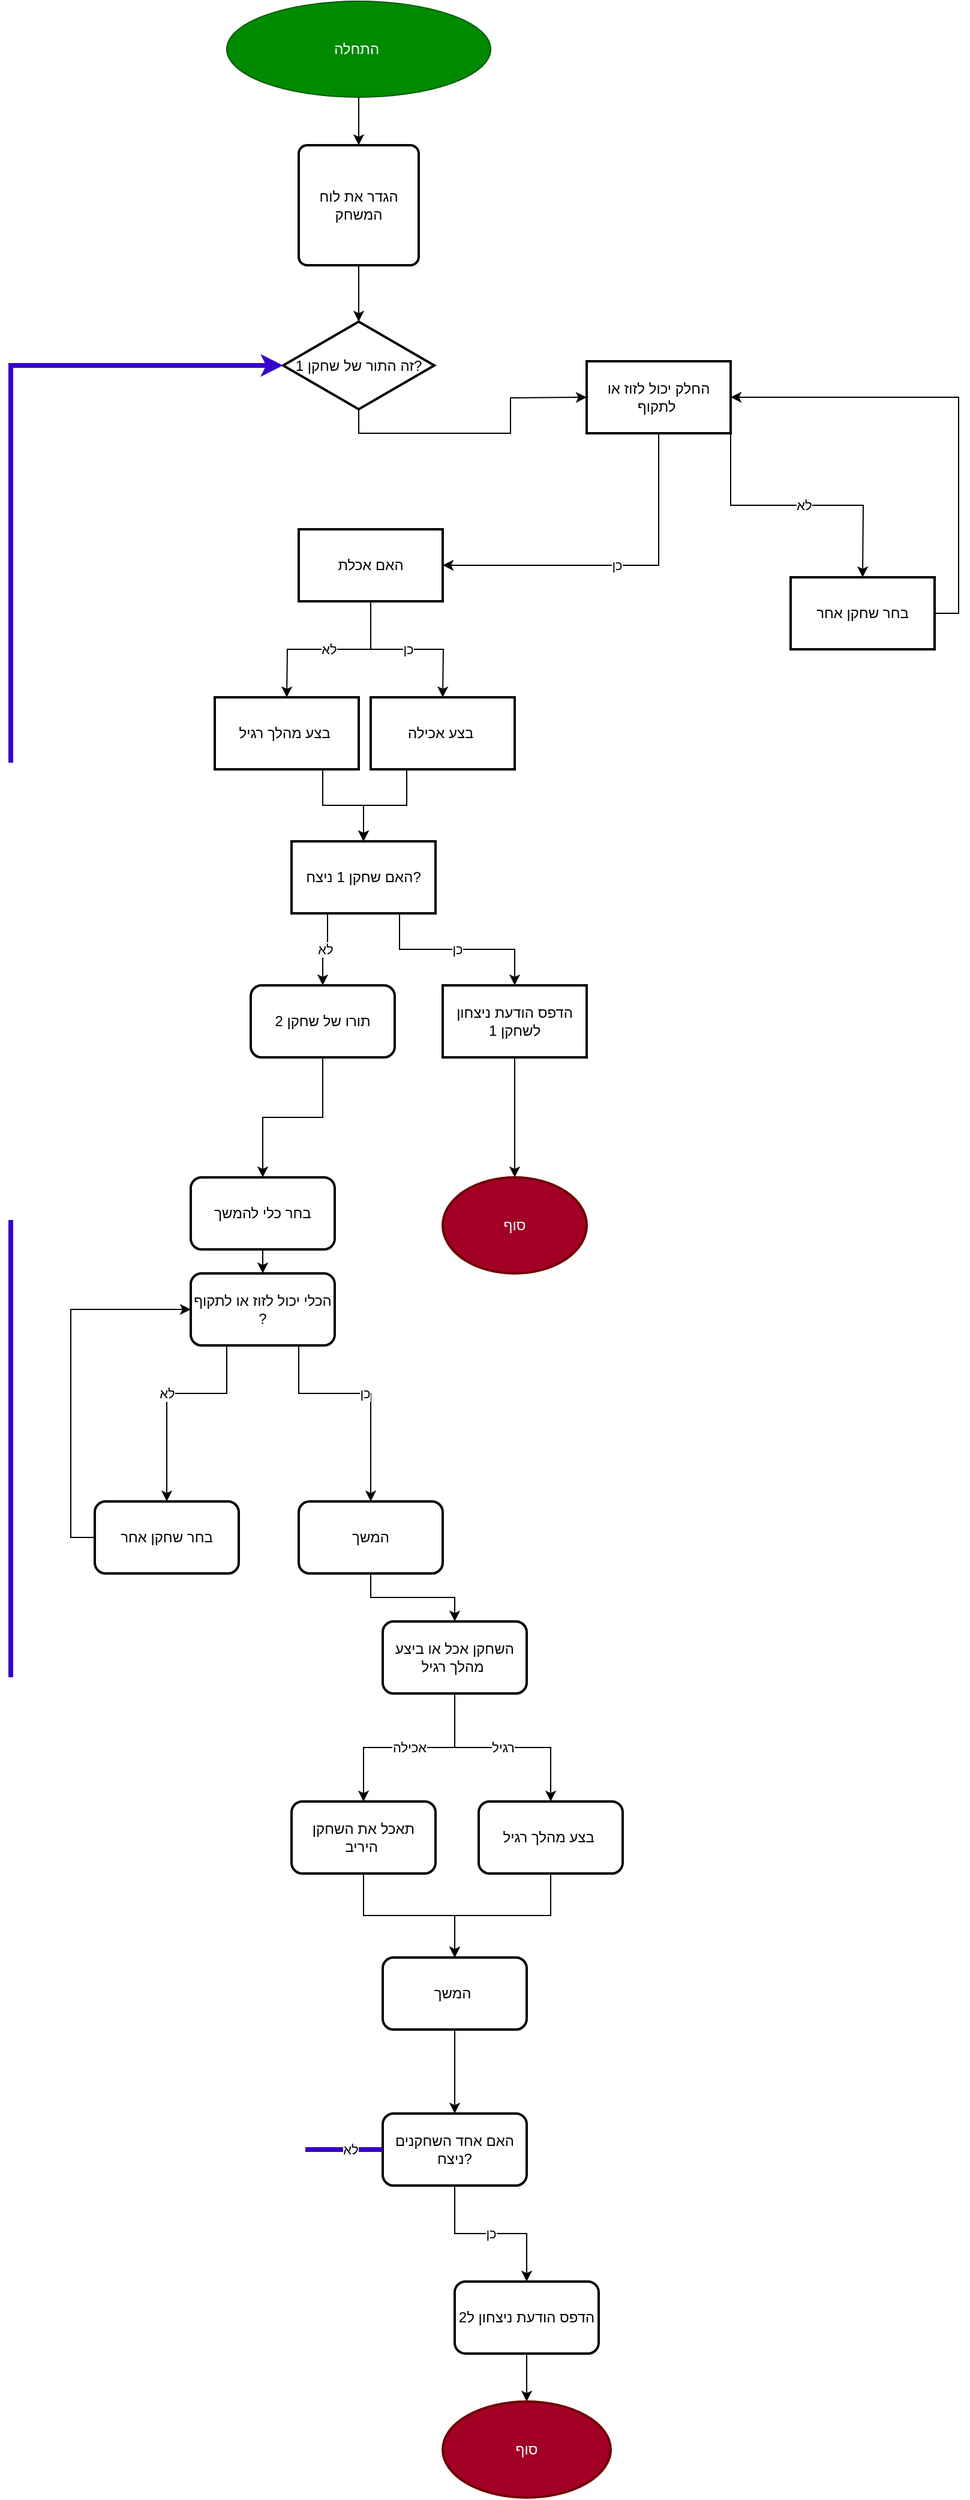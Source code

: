 <mxfile version="21.3.2" type="github">
  <diagram id="C5RBs43oDa-KdzZeNtuy" name="Page-1">
    <mxGraphModel dx="1920" dy="1056" grid="1" gridSize="10" guides="1" tooltips="1" connect="1" arrows="1" fold="1" page="1" pageScale="1" pageWidth="827" pageHeight="1169" math="0" shadow="0">
      <root>
        <mxCell id="WIyWlLk6GJQsqaUBKTNV-0" />
        <mxCell id="WIyWlLk6GJQsqaUBKTNV-1" parent="WIyWlLk6GJQsqaUBKTNV-0" />
        <mxCell id="cDAYfYiGvi2COIqTTSTw-47" style="edgeStyle=orthogonalEdgeStyle;rounded=0;orthogonalLoop=1;jettySize=auto;html=1;entryX=0.5;entryY=0;entryDx=0;entryDy=0;" edge="1" parent="WIyWlLk6GJQsqaUBKTNV-1" source="cDAYfYiGvi2COIqTTSTw-45" target="cDAYfYiGvi2COIqTTSTw-46">
          <mxGeometry relative="1" as="geometry" />
        </mxCell>
        <mxCell id="cDAYfYiGvi2COIqTTSTw-45" value="התחלה&amp;nbsp;" style="ellipse;whiteSpace=wrap;html=1;fillColor=#008a00;fontColor=#ffffff;strokeColor=#005700;" vertex="1" parent="WIyWlLk6GJQsqaUBKTNV-1">
          <mxGeometry x="240" y="20" width="220" height="80" as="geometry" />
        </mxCell>
        <mxCell id="cDAYfYiGvi2COIqTTSTw-51" style="edgeStyle=orthogonalEdgeStyle;rounded=0;orthogonalLoop=1;jettySize=auto;html=1;exitX=0.5;exitY=1;exitDx=0;exitDy=0;entryX=0.5;entryY=0;entryDx=0;entryDy=0;entryPerimeter=0;" edge="1" parent="WIyWlLk6GJQsqaUBKTNV-1" source="cDAYfYiGvi2COIqTTSTw-46" target="cDAYfYiGvi2COIqTTSTw-48">
          <mxGeometry relative="1" as="geometry" />
        </mxCell>
        <mxCell id="cDAYfYiGvi2COIqTTSTw-46" value="הגדר את לוח המשחק" style="rounded=1;whiteSpace=wrap;html=1;absoluteArcSize=1;arcSize=14;strokeWidth=2;" vertex="1" parent="WIyWlLk6GJQsqaUBKTNV-1">
          <mxGeometry x="300" y="140" width="100" height="100" as="geometry" />
        </mxCell>
        <mxCell id="cDAYfYiGvi2COIqTTSTw-150" style="edgeStyle=orthogonalEdgeStyle;rounded=0;orthogonalLoop=1;jettySize=auto;html=1;exitX=0.5;exitY=1;exitDx=0;exitDy=0;exitPerimeter=0;" edge="1" parent="WIyWlLk6GJQsqaUBKTNV-1" source="cDAYfYiGvi2COIqTTSTw-48">
          <mxGeometry relative="1" as="geometry">
            <mxPoint x="540" y="350" as="targetPoint" />
          </mxGeometry>
        </mxCell>
        <mxCell id="cDAYfYiGvi2COIqTTSTw-48" value="זה התור של שחקן 1?" style="strokeWidth=2;html=1;shape=mxgraph.flowchart.decision;whiteSpace=wrap;" vertex="1" parent="WIyWlLk6GJQsqaUBKTNV-1">
          <mxGeometry x="287" y="287" width="126" height="73" as="geometry" />
        </mxCell>
        <mxCell id="cDAYfYiGvi2COIqTTSTw-75" value="כן" style="edgeStyle=orthogonalEdgeStyle;rounded=0;orthogonalLoop=1;jettySize=auto;html=1;exitX=0.5;exitY=1;exitDx=0;exitDy=0;" edge="1" parent="WIyWlLk6GJQsqaUBKTNV-1" source="cDAYfYiGvi2COIqTTSTw-73">
          <mxGeometry relative="1" as="geometry">
            <mxPoint x="420" y="600" as="targetPoint" />
          </mxGeometry>
        </mxCell>
        <mxCell id="cDAYfYiGvi2COIqTTSTw-76" value="לא" style="edgeStyle=orthogonalEdgeStyle;rounded=0;orthogonalLoop=1;jettySize=auto;html=1;exitX=0.5;exitY=1;exitDx=0;exitDy=0;" edge="1" parent="WIyWlLk6GJQsqaUBKTNV-1" source="cDAYfYiGvi2COIqTTSTw-73">
          <mxGeometry relative="1" as="geometry">
            <mxPoint x="290" y="600" as="targetPoint" />
          </mxGeometry>
        </mxCell>
        <mxCell id="cDAYfYiGvi2COIqTTSTw-73" value="האם אכלת" style="whiteSpace=wrap;html=1;strokeWidth=2;" vertex="1" parent="WIyWlLk6GJQsqaUBKTNV-1">
          <mxGeometry x="300" y="460" width="120" height="60" as="geometry" />
        </mxCell>
        <mxCell id="cDAYfYiGvi2COIqTTSTw-85" value="" style="edgeStyle=orthogonalEdgeStyle;rounded=0;orthogonalLoop=1;jettySize=auto;html=1;" edge="1" parent="WIyWlLk6GJQsqaUBKTNV-1" target="cDAYfYiGvi2COIqTTSTw-84">
          <mxGeometry relative="1" as="geometry">
            <mxPoint x="290" y="660" as="sourcePoint" />
          </mxGeometry>
        </mxCell>
        <mxCell id="cDAYfYiGvi2COIqTTSTw-83" value="" style="edgeStyle=orthogonalEdgeStyle;rounded=0;orthogonalLoop=1;jettySize=auto;html=1;" edge="1" parent="WIyWlLk6GJQsqaUBKTNV-1" target="cDAYfYiGvi2COIqTTSTw-82">
          <mxGeometry relative="1" as="geometry">
            <mxPoint x="430" y="660" as="sourcePoint" />
          </mxGeometry>
        </mxCell>
        <mxCell id="cDAYfYiGvi2COIqTTSTw-87" style="edgeStyle=orthogonalEdgeStyle;rounded=0;orthogonalLoop=1;jettySize=auto;html=1;exitX=0.25;exitY=1;exitDx=0;exitDy=0;entryX=0.5;entryY=0;entryDx=0;entryDy=0;" edge="1" parent="WIyWlLk6GJQsqaUBKTNV-1" source="cDAYfYiGvi2COIqTTSTw-82" target="cDAYfYiGvi2COIqTTSTw-88">
          <mxGeometry relative="1" as="geometry">
            <mxPoint x="360" y="850" as="targetPoint" />
          </mxGeometry>
        </mxCell>
        <mxCell id="cDAYfYiGvi2COIqTTSTw-82" value="בצע אכילה&amp;nbsp;" style="whiteSpace=wrap;html=1;strokeWidth=2;" vertex="1" parent="WIyWlLk6GJQsqaUBKTNV-1">
          <mxGeometry x="360" y="600" width="120" height="60" as="geometry" />
        </mxCell>
        <mxCell id="cDAYfYiGvi2COIqTTSTw-84" value="בצע מהלך רגיל&amp;nbsp;" style="whiteSpace=wrap;html=1;strokeWidth=2;" vertex="1" parent="WIyWlLk6GJQsqaUBKTNV-1">
          <mxGeometry x="230" y="600" width="120" height="60" as="geometry" />
        </mxCell>
        <mxCell id="cDAYfYiGvi2COIqTTSTw-90" value="כן" style="edgeStyle=orthogonalEdgeStyle;rounded=0;orthogonalLoop=1;jettySize=auto;html=1;exitX=0.75;exitY=1;exitDx=0;exitDy=0;entryX=0.5;entryY=0;entryDx=0;entryDy=0;" edge="1" parent="WIyWlLk6GJQsqaUBKTNV-1" source="cDAYfYiGvi2COIqTTSTw-88" target="cDAYfYiGvi2COIqTTSTw-98">
          <mxGeometry relative="1" as="geometry">
            <mxPoint x="460" y="970" as="targetPoint" />
          </mxGeometry>
        </mxCell>
        <mxCell id="cDAYfYiGvi2COIqTTSTw-91" value="לא" style="edgeStyle=orthogonalEdgeStyle;rounded=0;orthogonalLoop=1;jettySize=auto;html=1;exitX=0.25;exitY=1;exitDx=0;exitDy=0;entryX=0.5;entryY=0;entryDx=0;entryDy=0;" edge="1" parent="WIyWlLk6GJQsqaUBKTNV-1" source="cDAYfYiGvi2COIqTTSTw-88" target="cDAYfYiGvi2COIqTTSTw-96">
          <mxGeometry relative="1" as="geometry">
            <mxPoint x="300" y="970" as="targetPoint" />
          </mxGeometry>
        </mxCell>
        <mxCell id="cDAYfYiGvi2COIqTTSTw-101" value="" style="edgeStyle=orthogonalEdgeStyle;rounded=0;orthogonalLoop=1;jettySize=auto;html=1;" edge="1" parent="WIyWlLk6GJQsqaUBKTNV-1" source="cDAYfYiGvi2COIqTTSTw-96" target="cDAYfYiGvi2COIqTTSTw-100">
          <mxGeometry relative="1" as="geometry" />
        </mxCell>
        <mxCell id="cDAYfYiGvi2COIqTTSTw-96" value="תורו של שחקן 2" style="rounded=1;whiteSpace=wrap;html=1;strokeWidth=2;" vertex="1" parent="WIyWlLk6GJQsqaUBKTNV-1">
          <mxGeometry x="260" y="840" width="120" height="60" as="geometry" />
        </mxCell>
        <mxCell id="cDAYfYiGvi2COIqTTSTw-148" value="" style="edgeStyle=orthogonalEdgeStyle;rounded=0;orthogonalLoop=1;jettySize=auto;html=1;" edge="1" parent="WIyWlLk6GJQsqaUBKTNV-1" source="cDAYfYiGvi2COIqTTSTw-98" target="cDAYfYiGvi2COIqTTSTw-147">
          <mxGeometry relative="1" as="geometry" />
        </mxCell>
        <mxCell id="cDAYfYiGvi2COIqTTSTw-98" value="הדפס הודעת ניצחון לשחקן 1" style="whiteSpace=wrap;html=1;strokeWidth=2;" vertex="1" parent="WIyWlLk6GJQsqaUBKTNV-1">
          <mxGeometry x="420" y="840" width="120" height="60" as="geometry" />
        </mxCell>
        <mxCell id="cDAYfYiGvi2COIqTTSTw-103" value="" style="edgeStyle=orthogonalEdgeStyle;rounded=0;orthogonalLoop=1;jettySize=auto;html=1;" edge="1" parent="WIyWlLk6GJQsqaUBKTNV-1" source="cDAYfYiGvi2COIqTTSTw-100" target="cDAYfYiGvi2COIqTTSTw-102">
          <mxGeometry relative="1" as="geometry" />
        </mxCell>
        <mxCell id="cDAYfYiGvi2COIqTTSTw-100" value="בחר כלי להמשך" style="whiteSpace=wrap;html=1;rounded=1;strokeWidth=2;" vertex="1" parent="WIyWlLk6GJQsqaUBKTNV-1">
          <mxGeometry x="210" y="1000" width="120" height="60" as="geometry" />
        </mxCell>
        <mxCell id="cDAYfYiGvi2COIqTTSTw-104" value="כן" style="edgeStyle=orthogonalEdgeStyle;rounded=0;orthogonalLoop=1;jettySize=auto;html=1;exitX=0.75;exitY=1;exitDx=0;exitDy=0;entryX=0.5;entryY=0;entryDx=0;entryDy=0;" edge="1" parent="WIyWlLk6GJQsqaUBKTNV-1" source="cDAYfYiGvi2COIqTTSTw-102" target="cDAYfYiGvi2COIqTTSTw-112">
          <mxGeometry relative="1" as="geometry">
            <mxPoint x="630" y="1500" as="targetPoint" />
            <Array as="points">
              <mxPoint x="300" y="1180" />
              <mxPoint x="360" y="1180" />
            </Array>
          </mxGeometry>
        </mxCell>
        <mxCell id="cDAYfYiGvi2COIqTTSTw-105" value="לא" style="edgeStyle=orthogonalEdgeStyle;rounded=0;orthogonalLoop=1;jettySize=auto;html=1;exitX=0.25;exitY=1;exitDx=0;exitDy=0;entryX=0.5;entryY=0;entryDx=0;entryDy=0;" edge="1" parent="WIyWlLk6GJQsqaUBKTNV-1" source="cDAYfYiGvi2COIqTTSTw-102" target="cDAYfYiGvi2COIqTTSTw-110">
          <mxGeometry relative="1" as="geometry">
            <mxPoint x="330" y="1550" as="targetPoint" />
            <Array as="points">
              <mxPoint x="240" y="1180" />
              <mxPoint x="190" y="1180" />
            </Array>
          </mxGeometry>
        </mxCell>
        <mxCell id="cDAYfYiGvi2COIqTTSTw-102" value="הכלי יכול לזוז או לתקוף ?" style="whiteSpace=wrap;html=1;rounded=1;strokeWidth=2;" vertex="1" parent="WIyWlLk6GJQsqaUBKTNV-1">
          <mxGeometry x="210" y="1080" width="120" height="60" as="geometry" />
        </mxCell>
        <mxCell id="cDAYfYiGvi2COIqTTSTw-164" style="edgeStyle=orthogonalEdgeStyle;rounded=0;orthogonalLoop=1;jettySize=auto;html=1;exitX=0;exitY=0.5;exitDx=0;exitDy=0;entryX=0;entryY=0.5;entryDx=0;entryDy=0;" edge="1" parent="WIyWlLk6GJQsqaUBKTNV-1" source="cDAYfYiGvi2COIqTTSTw-110" target="cDAYfYiGvi2COIqTTSTw-102">
          <mxGeometry relative="1" as="geometry" />
        </mxCell>
        <mxCell id="cDAYfYiGvi2COIqTTSTw-110" value="בחר שחקן אחר" style="whiteSpace=wrap;html=1;rounded=1;strokeWidth=2;" vertex="1" parent="WIyWlLk6GJQsqaUBKTNV-1">
          <mxGeometry x="130" y="1270" width="120" height="60" as="geometry" />
        </mxCell>
        <mxCell id="cDAYfYiGvi2COIqTTSTw-116" value="" style="edgeStyle=orthogonalEdgeStyle;rounded=0;orthogonalLoop=1;jettySize=auto;html=1;" edge="1" parent="WIyWlLk6GJQsqaUBKTNV-1" source="cDAYfYiGvi2COIqTTSTw-112" target="cDAYfYiGvi2COIqTTSTw-115">
          <mxGeometry relative="1" as="geometry" />
        </mxCell>
        <mxCell id="cDAYfYiGvi2COIqTTSTw-112" value="המשך" style="whiteSpace=wrap;html=1;rounded=1;strokeWidth=2;" vertex="1" parent="WIyWlLk6GJQsqaUBKTNV-1">
          <mxGeometry x="300" y="1270" width="120" height="60" as="geometry" />
        </mxCell>
        <mxCell id="cDAYfYiGvi2COIqTTSTw-118" value="אכילה" style="edgeStyle=orthogonalEdgeStyle;rounded=0;orthogonalLoop=1;jettySize=auto;html=1;exitX=0.5;exitY=1;exitDx=0;exitDy=0;entryX=0.5;entryY=0;entryDx=0;entryDy=0;" edge="1" parent="WIyWlLk6GJQsqaUBKTNV-1" source="cDAYfYiGvi2COIqTTSTw-115" target="cDAYfYiGvi2COIqTTSTw-125">
          <mxGeometry relative="1" as="geometry">
            <mxPoint x="380" y="1920" as="targetPoint" />
          </mxGeometry>
        </mxCell>
        <mxCell id="cDAYfYiGvi2COIqTTSTw-121" value="רגיל" style="edgeStyle=orthogonalEdgeStyle;rounded=0;orthogonalLoop=1;jettySize=auto;html=1;exitX=0.5;exitY=1;exitDx=0;exitDy=0;entryX=0.5;entryY=0;entryDx=0;entryDy=0;" edge="1" parent="WIyWlLk6GJQsqaUBKTNV-1" source="cDAYfYiGvi2COIqTTSTw-115" target="cDAYfYiGvi2COIqTTSTw-127">
          <mxGeometry relative="1" as="geometry">
            <mxPoint x="550" y="1520" as="targetPoint" />
          </mxGeometry>
        </mxCell>
        <mxCell id="cDAYfYiGvi2COIqTTSTw-115" value="השחקן אכל או ביצע מהלך רגיל&amp;nbsp;" style="whiteSpace=wrap;html=1;rounded=1;strokeWidth=2;" vertex="1" parent="WIyWlLk6GJQsqaUBKTNV-1">
          <mxGeometry x="370" y="1370" width="120" height="60" as="geometry" />
        </mxCell>
        <mxCell id="cDAYfYiGvi2COIqTTSTw-130" style="edgeStyle=orthogonalEdgeStyle;rounded=0;orthogonalLoop=1;jettySize=auto;html=1;exitX=0.5;exitY=1;exitDx=0;exitDy=0;entryX=0.5;entryY=0;entryDx=0;entryDy=0;" edge="1" parent="WIyWlLk6GJQsqaUBKTNV-1" source="cDAYfYiGvi2COIqTTSTw-125" target="cDAYfYiGvi2COIqTTSTw-131">
          <mxGeometry relative="1" as="geometry">
            <mxPoint x="470" y="2230" as="targetPoint" />
          </mxGeometry>
        </mxCell>
        <mxCell id="cDAYfYiGvi2COIqTTSTw-125" value="תאכל את השחקן היריב&amp;nbsp;" style="whiteSpace=wrap;html=1;rounded=1;strokeWidth=2;" vertex="1" parent="WIyWlLk6GJQsqaUBKTNV-1">
          <mxGeometry x="294" y="1520" width="120" height="60" as="geometry" />
        </mxCell>
        <mxCell id="cDAYfYiGvi2COIqTTSTw-129" style="edgeStyle=orthogonalEdgeStyle;rounded=0;orthogonalLoop=1;jettySize=auto;html=1;exitX=0.5;exitY=1;exitDx=0;exitDy=0;entryX=0.5;entryY=0;entryDx=0;entryDy=0;" edge="1" parent="WIyWlLk6GJQsqaUBKTNV-1" source="cDAYfYiGvi2COIqTTSTw-127" target="cDAYfYiGvi2COIqTTSTw-131">
          <mxGeometry relative="1" as="geometry">
            <mxPoint x="470" y="2220" as="targetPoint" />
          </mxGeometry>
        </mxCell>
        <mxCell id="cDAYfYiGvi2COIqTTSTw-127" value="בצע מהלך רגיל&amp;nbsp;" style="whiteSpace=wrap;html=1;rounded=1;strokeWidth=2;" vertex="1" parent="WIyWlLk6GJQsqaUBKTNV-1">
          <mxGeometry x="450" y="1520" width="120" height="60" as="geometry" />
        </mxCell>
        <mxCell id="cDAYfYiGvi2COIqTTSTw-134" value="" style="edgeStyle=orthogonalEdgeStyle;rounded=0;orthogonalLoop=1;jettySize=auto;html=1;" edge="1" parent="WIyWlLk6GJQsqaUBKTNV-1" source="cDAYfYiGvi2COIqTTSTw-131" target="cDAYfYiGvi2COIqTTSTw-133">
          <mxGeometry relative="1" as="geometry" />
        </mxCell>
        <mxCell id="cDAYfYiGvi2COIqTTSTw-131" value="המשך&amp;nbsp;" style="whiteSpace=wrap;html=1;rounded=1;strokeWidth=2;" vertex="1" parent="WIyWlLk6GJQsqaUBKTNV-1">
          <mxGeometry x="370" y="1650" width="120" height="60" as="geometry" />
        </mxCell>
        <mxCell id="cDAYfYiGvi2COIqTTSTw-133" value="האם אחד השחקנים ניצח?" style="whiteSpace=wrap;html=1;rounded=1;strokeWidth=2;" vertex="1" parent="WIyWlLk6GJQsqaUBKTNV-1">
          <mxGeometry x="370" y="1780" width="120" height="60" as="geometry" />
        </mxCell>
        <mxCell id="cDAYfYiGvi2COIqTTSTw-142" value="לא" style="edgeStyle=orthogonalEdgeStyle;rounded=0;orthogonalLoop=1;jettySize=auto;html=1;exitX=0;exitY=0.5;exitDx=0;exitDy=0;entryX=0;entryY=0.5;entryDx=0;entryDy=0;entryPerimeter=0;fillColor=#6a00ff;strokeColor=#3700CC;strokeWidth=4;" edge="1" parent="WIyWlLk6GJQsqaUBKTNV-1" source="cDAYfYiGvi2COIqTTSTw-133" target="cDAYfYiGvi2COIqTTSTw-48">
          <mxGeometry x="-0.972" relative="1" as="geometry">
            <mxPoint x="10" y="1180" as="targetPoint" />
            <mxPoint x="200" y="1895" as="sourcePoint" />
            <Array as="points">
              <mxPoint x="60" y="1810" />
              <mxPoint x="60" y="323" />
            </Array>
            <mxPoint x="1" as="offset" />
          </mxGeometry>
        </mxCell>
        <mxCell id="cDAYfYiGvi2COIqTTSTw-144" value="כן" style="edgeStyle=orthogonalEdgeStyle;rounded=0;orthogonalLoop=1;jettySize=auto;html=1;exitX=0.5;exitY=1;exitDx=0;exitDy=0;" edge="1" parent="WIyWlLk6GJQsqaUBKTNV-1" source="cDAYfYiGvi2COIqTTSTw-133" target="cDAYfYiGvi2COIqTTSTw-143">
          <mxGeometry relative="1" as="geometry">
            <mxPoint x="610" y="1970" as="sourcePoint" />
          </mxGeometry>
        </mxCell>
        <mxCell id="cDAYfYiGvi2COIqTTSTw-146" value="" style="edgeStyle=orthogonalEdgeStyle;rounded=0;orthogonalLoop=1;jettySize=auto;html=1;" edge="1" parent="WIyWlLk6GJQsqaUBKTNV-1" source="cDAYfYiGvi2COIqTTSTw-143" target="cDAYfYiGvi2COIqTTSTw-145">
          <mxGeometry relative="1" as="geometry" />
        </mxCell>
        <mxCell id="cDAYfYiGvi2COIqTTSTw-143" value="הדפס הודעת ניצחון ל2" style="whiteSpace=wrap;html=1;rounded=1;strokeWidth=2;" vertex="1" parent="WIyWlLk6GJQsqaUBKTNV-1">
          <mxGeometry x="430" y="1920" width="120" height="60" as="geometry" />
        </mxCell>
        <mxCell id="cDAYfYiGvi2COIqTTSTw-145" value="סוף" style="ellipse;whiteSpace=wrap;html=1;rounded=1;strokeWidth=2;fillColor=#a20025;fontColor=#ffffff;strokeColor=#6F0000;" vertex="1" parent="WIyWlLk6GJQsqaUBKTNV-1">
          <mxGeometry x="420" y="2020" width="140" height="80" as="geometry" />
        </mxCell>
        <mxCell id="cDAYfYiGvi2COIqTTSTw-147" value="סוף" style="ellipse;whiteSpace=wrap;html=1;strokeWidth=2;fillColor=#a20025;fontColor=#ffffff;strokeColor=#6F0000;" vertex="1" parent="WIyWlLk6GJQsqaUBKTNV-1">
          <mxGeometry x="420" y="1000" width="120" height="80" as="geometry" />
        </mxCell>
        <mxCell id="cDAYfYiGvi2COIqTTSTw-154" value="כן" style="edgeStyle=orthogonalEdgeStyle;rounded=0;orthogonalLoop=1;jettySize=auto;html=1;entryX=1;entryY=0.5;entryDx=0;entryDy=0;" edge="1" parent="WIyWlLk6GJQsqaUBKTNV-1" source="cDAYfYiGvi2COIqTTSTw-151" target="cDAYfYiGvi2COIqTTSTw-73">
          <mxGeometry relative="1" as="geometry">
            <mxPoint x="600" y="460" as="targetPoint" />
            <Array as="points">
              <mxPoint x="600" y="490" />
            </Array>
          </mxGeometry>
        </mxCell>
        <mxCell id="cDAYfYiGvi2COIqTTSTw-156" style="edgeStyle=orthogonalEdgeStyle;rounded=0;orthogonalLoop=1;jettySize=auto;html=1;exitX=1;exitY=1;exitDx=0;exitDy=0;" edge="1" parent="WIyWlLk6GJQsqaUBKTNV-1" source="cDAYfYiGvi2COIqTTSTw-151">
          <mxGeometry relative="1" as="geometry">
            <mxPoint x="770" y="500" as="targetPoint" />
          </mxGeometry>
        </mxCell>
        <mxCell id="cDAYfYiGvi2COIqTTSTw-162" value="לא" style="edgeLabel;html=1;align=center;verticalAlign=middle;resizable=0;points=[];" vertex="1" connectable="0" parent="cDAYfYiGvi2COIqTTSTw-156">
          <mxGeometry x="0.049" relative="1" as="geometry">
            <mxPoint as="offset" />
          </mxGeometry>
        </mxCell>
        <mxCell id="cDAYfYiGvi2COIqTTSTw-151" value="החלק יכול לזוז או לתקוף&amp;nbsp;" style="whiteSpace=wrap;html=1;strokeWidth=2;" vertex="1" parent="WIyWlLk6GJQsqaUBKTNV-1">
          <mxGeometry x="540" y="320" width="120" height="60" as="geometry" />
        </mxCell>
        <mxCell id="cDAYfYiGvi2COIqTTSTw-160" value="" style="edgeStyle=orthogonalEdgeStyle;rounded=0;orthogonalLoop=1;jettySize=auto;html=1;" edge="1" parent="WIyWlLk6GJQsqaUBKTNV-1" target="cDAYfYiGvi2COIqTTSTw-159">
          <mxGeometry relative="1" as="geometry">
            <mxPoint x="770" y="560" as="sourcePoint" />
          </mxGeometry>
        </mxCell>
        <mxCell id="cDAYfYiGvi2COIqTTSTw-161" style="edgeStyle=orthogonalEdgeStyle;rounded=0;orthogonalLoop=1;jettySize=auto;html=1;exitX=1;exitY=0.5;exitDx=0;exitDy=0;entryX=1;entryY=0.5;entryDx=0;entryDy=0;" edge="1" parent="WIyWlLk6GJQsqaUBKTNV-1" source="cDAYfYiGvi2COIqTTSTw-159" target="cDAYfYiGvi2COIqTTSTw-151">
          <mxGeometry relative="1" as="geometry" />
        </mxCell>
        <mxCell id="cDAYfYiGvi2COIqTTSTw-159" value="בחר שחקן אחר" style="whiteSpace=wrap;html=1;strokeWidth=2;" vertex="1" parent="WIyWlLk6GJQsqaUBKTNV-1">
          <mxGeometry x="710" y="500" width="120" height="60" as="geometry" />
        </mxCell>
        <mxCell id="cDAYfYiGvi2COIqTTSTw-163" value="" style="edgeStyle=orthogonalEdgeStyle;rounded=0;orthogonalLoop=1;jettySize=auto;html=1;exitX=0.75;exitY=1;exitDx=0;exitDy=0;" edge="1" parent="WIyWlLk6GJQsqaUBKTNV-1" source="cDAYfYiGvi2COIqTTSTw-84" target="cDAYfYiGvi2COIqTTSTw-88">
          <mxGeometry relative="1" as="geometry">
            <mxPoint x="360" y="850" as="targetPoint" />
            <mxPoint x="320" y="660" as="sourcePoint" />
          </mxGeometry>
        </mxCell>
        <mxCell id="cDAYfYiGvi2COIqTTSTw-88" value="האם שחקן 1 ניצח?" style="whiteSpace=wrap;html=1;strokeWidth=2;" vertex="1" parent="WIyWlLk6GJQsqaUBKTNV-1">
          <mxGeometry x="294" y="720" width="120" height="60" as="geometry" />
        </mxCell>
      </root>
    </mxGraphModel>
  </diagram>
</mxfile>
